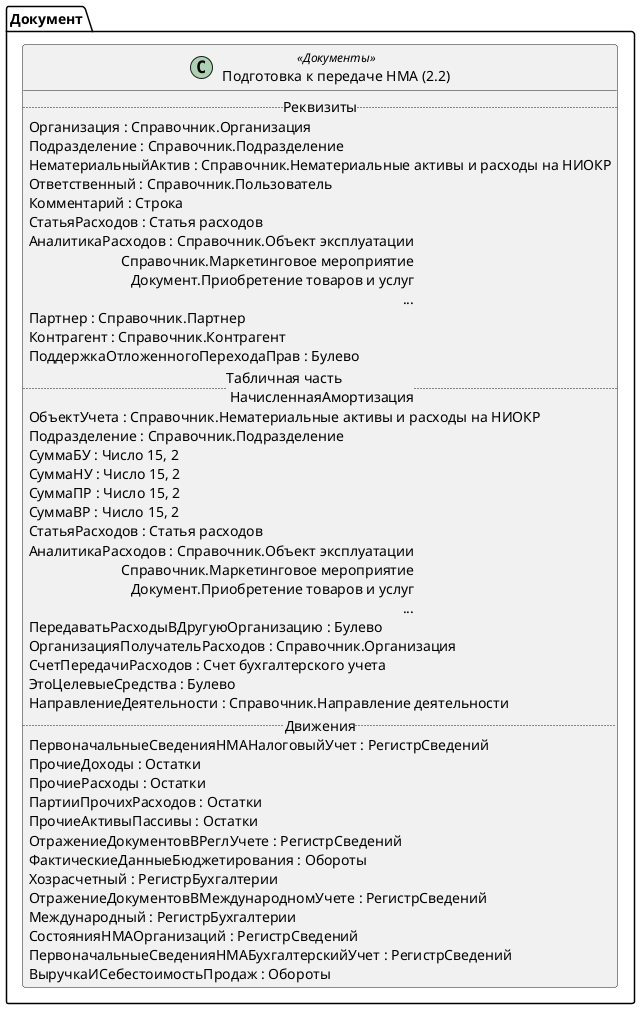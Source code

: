 ﻿@startuml ПодготовкаКПередачеНМА
'!include templates.wsd
'..\include templates.wsd
class Документ.ПодготовкаКПередачеНМА as "Подготовка к передаче НМА (2.2)" <<Документы>>
{
..Реквизиты..
Организация : Справочник.Организация
Подразделение : Справочник.Подразделение
НематериальныйАктив : Справочник.Нематериальные активы и расходы на НИОКР
Ответственный : Справочник.Пользователь
Комментарий : Строка
СтатьяРасходов : Статья расходов
АналитикаРасходов : Справочник.Объект эксплуатации\rСправочник.Маркетинговое мероприятие\rДокумент.Приобретение товаров и услуг\r...
Партнер : Справочник.Партнер
Контрагент : Справочник.Контрагент
ПоддержкаОтложенногоПереходаПрав : Булево
..Табличная часть \n НачисленнаяАмортизация..
ОбъектУчета : Справочник.Нематериальные активы и расходы на НИОКР
Подразделение : Справочник.Подразделение
СуммаБУ : Число 15, 2
СуммаНУ : Число 15, 2
СуммаПР : Число 15, 2
СуммаВР : Число 15, 2
СтатьяРасходов : Статья расходов
АналитикаРасходов : Справочник.Объект эксплуатации\rСправочник.Маркетинговое мероприятие\rДокумент.Приобретение товаров и услуг\r...
ПередаватьРасходыВДругуюОрганизацию : Булево
ОрганизацияПолучательРасходов : Справочник.Организация
СчетПередачиРасходов : Счет бухгалтерского учета
ЭтоЦелевыеСредства : Булево
НаправлениеДеятельности : Справочник.Направление деятельности
..Движения..
ПервоначальныеСведенияНМАНалоговыйУчет : РегистрСведений
ПрочиеДоходы : Остатки
ПрочиеРасходы : Остатки
ПартииПрочихРасходов : Остатки
ПрочиеАктивыПассивы : Остатки
ОтражениеДокументовВРеглУчете : РегистрСведений
ФактическиеДанныеБюджетирования : Обороты
Хозрасчетный : РегистрБухгалтерии
ОтражениеДокументовВМеждународномУчете : РегистрСведений
Международный : РегистрБухгалтерии
СостоянияНМАОрганизаций : РегистрСведений
ПервоначальныеСведенияНМАБухгалтерскийУчет : РегистрСведений
ВыручкаИСебестоимостьПродаж : Обороты
}
@enduml
